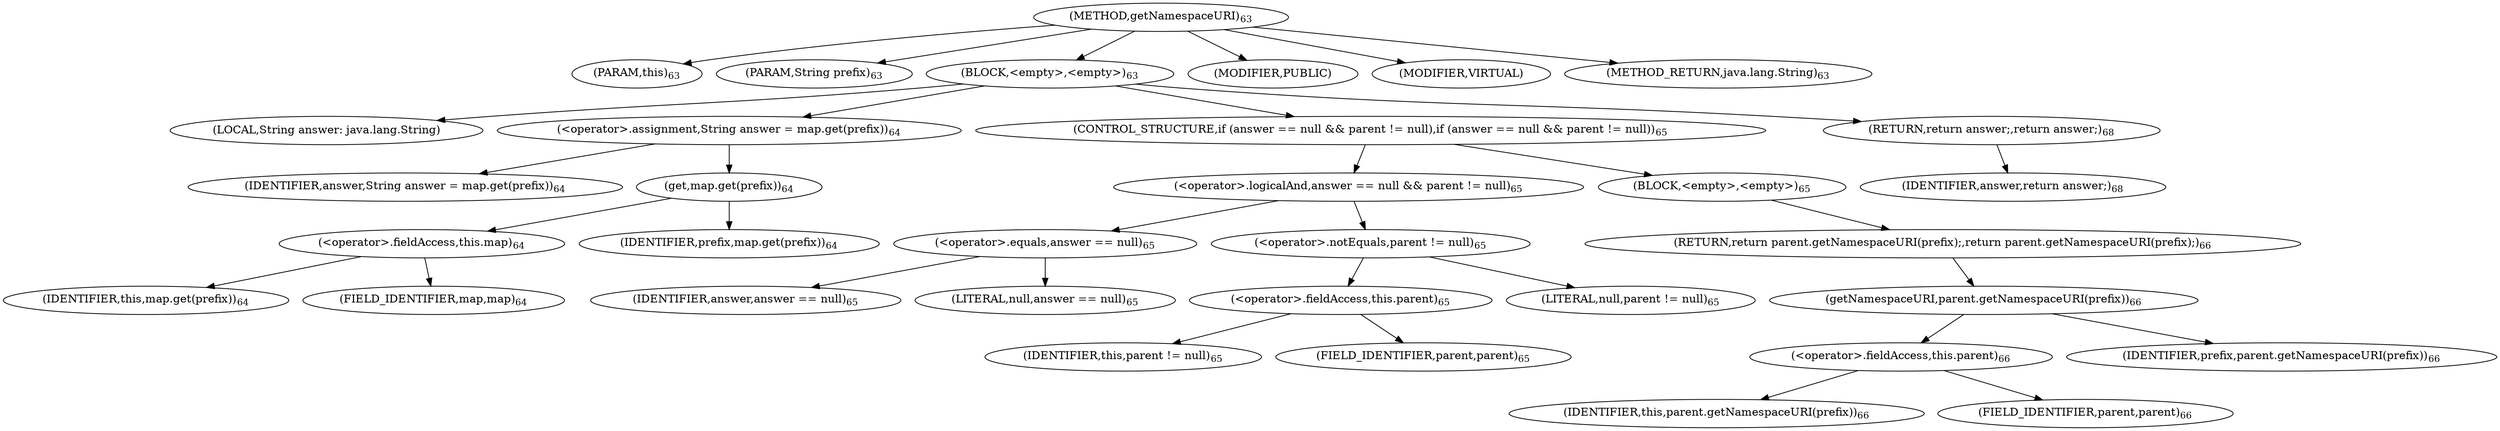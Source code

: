 digraph "getNamespaceURI" {  
"97" [label = <(METHOD,getNamespaceURI)<SUB>63</SUB>> ]
"98" [label = <(PARAM,this)<SUB>63</SUB>> ]
"99" [label = <(PARAM,String prefix)<SUB>63</SUB>> ]
"100" [label = <(BLOCK,&lt;empty&gt;,&lt;empty&gt;)<SUB>63</SUB>> ]
"101" [label = <(LOCAL,String answer: java.lang.String)> ]
"102" [label = <(&lt;operator&gt;.assignment,String answer = map.get(prefix))<SUB>64</SUB>> ]
"103" [label = <(IDENTIFIER,answer,String answer = map.get(prefix))<SUB>64</SUB>> ]
"104" [label = <(get,map.get(prefix))<SUB>64</SUB>> ]
"105" [label = <(&lt;operator&gt;.fieldAccess,this.map)<SUB>64</SUB>> ]
"106" [label = <(IDENTIFIER,this,map.get(prefix))<SUB>64</SUB>> ]
"107" [label = <(FIELD_IDENTIFIER,map,map)<SUB>64</SUB>> ]
"108" [label = <(IDENTIFIER,prefix,map.get(prefix))<SUB>64</SUB>> ]
"109" [label = <(CONTROL_STRUCTURE,if (answer == null &amp;&amp; parent != null),if (answer == null &amp;&amp; parent != null))<SUB>65</SUB>> ]
"110" [label = <(&lt;operator&gt;.logicalAnd,answer == null &amp;&amp; parent != null)<SUB>65</SUB>> ]
"111" [label = <(&lt;operator&gt;.equals,answer == null)<SUB>65</SUB>> ]
"112" [label = <(IDENTIFIER,answer,answer == null)<SUB>65</SUB>> ]
"113" [label = <(LITERAL,null,answer == null)<SUB>65</SUB>> ]
"114" [label = <(&lt;operator&gt;.notEquals,parent != null)<SUB>65</SUB>> ]
"115" [label = <(&lt;operator&gt;.fieldAccess,this.parent)<SUB>65</SUB>> ]
"116" [label = <(IDENTIFIER,this,parent != null)<SUB>65</SUB>> ]
"117" [label = <(FIELD_IDENTIFIER,parent,parent)<SUB>65</SUB>> ]
"118" [label = <(LITERAL,null,parent != null)<SUB>65</SUB>> ]
"119" [label = <(BLOCK,&lt;empty&gt;,&lt;empty&gt;)<SUB>65</SUB>> ]
"120" [label = <(RETURN,return parent.getNamespaceURI(prefix);,return parent.getNamespaceURI(prefix);)<SUB>66</SUB>> ]
"121" [label = <(getNamespaceURI,parent.getNamespaceURI(prefix))<SUB>66</SUB>> ]
"122" [label = <(&lt;operator&gt;.fieldAccess,this.parent)<SUB>66</SUB>> ]
"123" [label = <(IDENTIFIER,this,parent.getNamespaceURI(prefix))<SUB>66</SUB>> ]
"124" [label = <(FIELD_IDENTIFIER,parent,parent)<SUB>66</SUB>> ]
"125" [label = <(IDENTIFIER,prefix,parent.getNamespaceURI(prefix))<SUB>66</SUB>> ]
"126" [label = <(RETURN,return answer;,return answer;)<SUB>68</SUB>> ]
"127" [label = <(IDENTIFIER,answer,return answer;)<SUB>68</SUB>> ]
"128" [label = <(MODIFIER,PUBLIC)> ]
"129" [label = <(MODIFIER,VIRTUAL)> ]
"130" [label = <(METHOD_RETURN,java.lang.String)<SUB>63</SUB>> ]
  "97" -> "98" 
  "97" -> "99" 
  "97" -> "100" 
  "97" -> "128" 
  "97" -> "129" 
  "97" -> "130" 
  "100" -> "101" 
  "100" -> "102" 
  "100" -> "109" 
  "100" -> "126" 
  "102" -> "103" 
  "102" -> "104" 
  "104" -> "105" 
  "104" -> "108" 
  "105" -> "106" 
  "105" -> "107" 
  "109" -> "110" 
  "109" -> "119" 
  "110" -> "111" 
  "110" -> "114" 
  "111" -> "112" 
  "111" -> "113" 
  "114" -> "115" 
  "114" -> "118" 
  "115" -> "116" 
  "115" -> "117" 
  "119" -> "120" 
  "120" -> "121" 
  "121" -> "122" 
  "121" -> "125" 
  "122" -> "123" 
  "122" -> "124" 
  "126" -> "127" 
}
